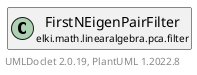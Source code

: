 @startuml
    remove .*\.(Instance|Par|Parameterizer|Factory)$
    set namespaceSeparator none
    hide empty fields
    hide empty methods

    class "<size:14>FirstNEigenPairFilter.Par\n<size:10>elki.math.linearalgebra.pca.filter" as elki.math.linearalgebra.pca.filter.FirstNEigenPairFilter.Par [[FirstNEigenPairFilter.Par.html]] {
        {static} +EIGENPAIR_FILTER_N: OptionID
        #n: int
        +configure(Parameterization): void
        +make(): FirstNEigenPairFilter
    }

    interface "<size:14>Parameterizer\n<size:10>elki.utilities.optionhandling" as elki.utilities.optionhandling.Parameterizer [[../../../../utilities/optionhandling/Parameterizer.html]] {
        {abstract} +make(): Object
    }
    class "<size:14>FirstNEigenPairFilter\n<size:10>elki.math.linearalgebra.pca.filter" as elki.math.linearalgebra.pca.filter.FirstNEigenPairFilter [[FirstNEigenPairFilter.html]]

    elki.utilities.optionhandling.Parameterizer <|.. elki.math.linearalgebra.pca.filter.FirstNEigenPairFilter.Par
    elki.math.linearalgebra.pca.filter.FirstNEigenPairFilter +-- elki.math.linearalgebra.pca.filter.FirstNEigenPairFilter.Par

    center footer UMLDoclet 2.0.19, PlantUML 1.2022.8
@enduml
